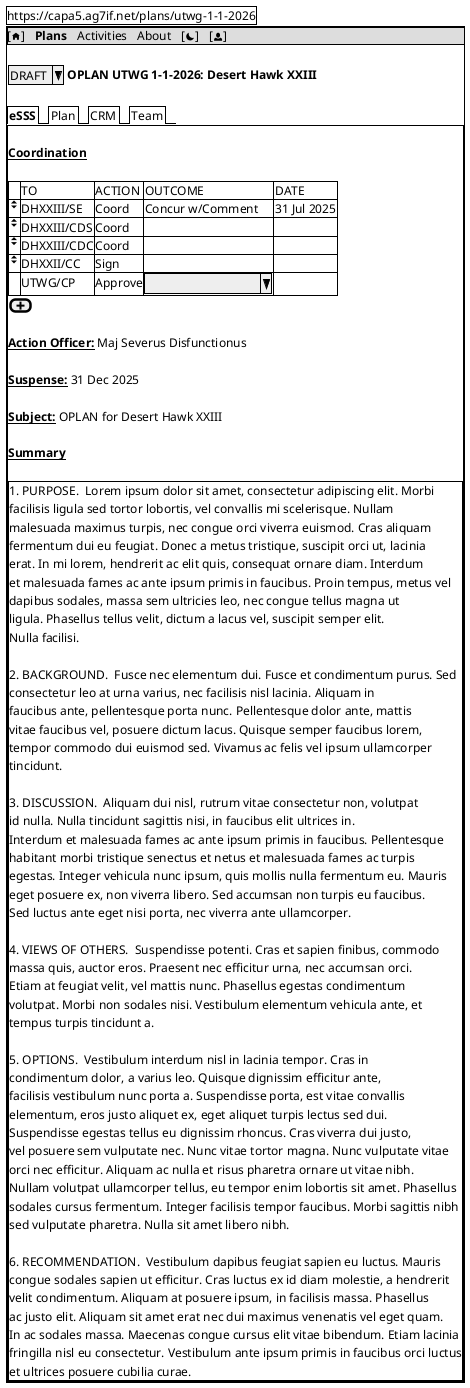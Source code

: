 @startsalt Plan: eSSS Tab
{ 
    {+ https://capa5.ag7if.net/plans/utwg-1-1-2026 }
    {+
        {* [<&home>] | <b>Plans</b> | Activities | About | [<&moon>] | [<&person>] }
        .
        { ^DRAFT^ {<b>OPLAN UTWG 1-1-2026: Desert Hawk XXIII</b>}}
        .
        {/ <b>eSSS</b> | Plan | CRM | Team }
        {+
            .
            <b><u>Coordination</u></b>
            .
            {#
                .           | TO          | ACTION  | OUTCOME          | DATE
                <&elevator> | DHXXIII/SE  | Coord   | Concur w/Comment | 31 Jul 2025
                <&elevator> | DHXXIII/CDS | Coord   | .                | .
                <&elevator> | DHXXIII/CDC | Coord   | .                | .
                <&elevator> | DHXXII/CC   | Sign    | .                | .
                .           | UTWG/CP     | Approve | ^              ^ | .
            }
            [<&plus>]
            .
            <b><u>Action Officer:</u></b> Maj Severus Disfunctionus
            .
            <b><u>Suspense:</u></b> 31 Dec 2025
            .
            <b><u>Subject:</u></b> OPLAN for Desert Hawk XXIII
            .
            <b><u>Summary</u></b>
            .
            {+
                1. PURPOSE.  Lorem ipsum dolor sit amet, consectetur adipiscing elit. Morbi
                facilisis ligula sed tortor lobortis, vel convallis mi scelerisque. Nullam 
                malesuada maximus turpis, nec congue orci viverra euismod. Cras aliquam
                fermentum dui eu feugiat. Donec a metus tristique, suscipit orci ut, lacinia
                erat. In mi lorem, hendrerit ac elit quis, consequat ornare diam. Interdum 
                et malesuada fames ac ante ipsum primis in faucibus. Proin tempus, metus vel 
                dapibus sodales, massa sem ultricies leo, nec congue tellus magna ut 
                ligula. Phasellus tellus velit, dictum a lacus vel, suscipit semper elit. 
                Nulla facilisi.
                .
                2. BACKGROUND.  Fusce nec elementum dui. Fusce et condimentum purus. Sed 
                consectetur leo at urna varius, nec facilisis nisl lacinia. Aliquam in 
                faucibus ante, pellentesque porta nunc. Pellentesque dolor ante, mattis 
                vitae faucibus vel, posuere dictum lacus. Quisque semper faucibus lorem,
                tempor commodo dui euismod sed. Vivamus ac felis vel ipsum ullamcorper 
                tincidunt.
                .
                3. DISCUSSION.  Aliquam dui nisl, rutrum vitae consectetur non, volutpat
                id nulla. Nulla tincidunt sagittis nisi, in faucibus elit ultrices in. 
                Interdum et malesuada fames ac ante ipsum primis in faucibus. Pellentesque
                habitant morbi tristique senectus et netus et malesuada fames ac turpis 
                egestas. Integer vehicula nunc ipsum, quis mollis nulla fermentum eu. Mauris 
                eget posuere ex, non viverra libero. Sed accumsan non turpis eu faucibus. 
                Sed luctus ante eget nisi porta, nec viverra ante ullamcorper.
                .
                4. VIEWS OF OTHERS.  Suspendisse potenti. Cras et sapien finibus, commodo 
                massa quis, auctor eros. Praesent nec efficitur urna, nec accumsan orci. 
                Etiam at feugiat velit, vel mattis nunc. Phasellus egestas condimentum 
                volutpat. Morbi non sodales nisi. Vestibulum elementum vehicula ante, et 
                tempus turpis tincidunt a.
                .
                5. OPTIONS.  Vestibulum interdum nisl in lacinia tempor. Cras in
                condimentum dolor, a varius leo. Quisque dignissim efficitur ante, 
                facilisis vestibulum nunc porta a. Suspendisse porta, est vitae convallis
                elementum, eros justo aliquet ex, eget aliquet turpis lectus sed dui.
                Suspendisse egestas tellus eu dignissim rhoncus. Cras viverra dui justo,
                vel posuere sem vulputate nec. Nunc vitae tortor magna. Nunc vulputate vitae 
                orci nec efficitur. Aliquam ac nulla et risus pharetra ornare ut vitae nibh.
                Nullam volutpat ullamcorper tellus, eu tempor enim lobortis sit amet. Phasellus
                sodales cursus fermentum. Integer facilisis tempor faucibus. Morbi sagittis nibh 
                sed vulputate pharetra. Nulla sit amet libero nibh.
                .
                6. RECOMMENDATION.  Vestibulum dapibus feugiat sapien eu luctus. Mauris
                congue sodales sapien ut efficitur. Cras luctus ex id diam molestie, a hendrerit
                velit condimentum. Aliquam at posuere ipsum, in facilisis massa. Phasellus 
                ac justo elit. Aliquam sit amet erat nec dui maximus venenatis vel eget quam.
                In ac sodales massa. Maecenas congue cursus elit vitae bibendum. Etiam lacinia
                fringilla nisl eu consectetur. Vestibulum ante ipsum primis in faucibus orci luctus
                et ultrices posuere cubilia curae.
            }
        }
    }
}
@endsalt
